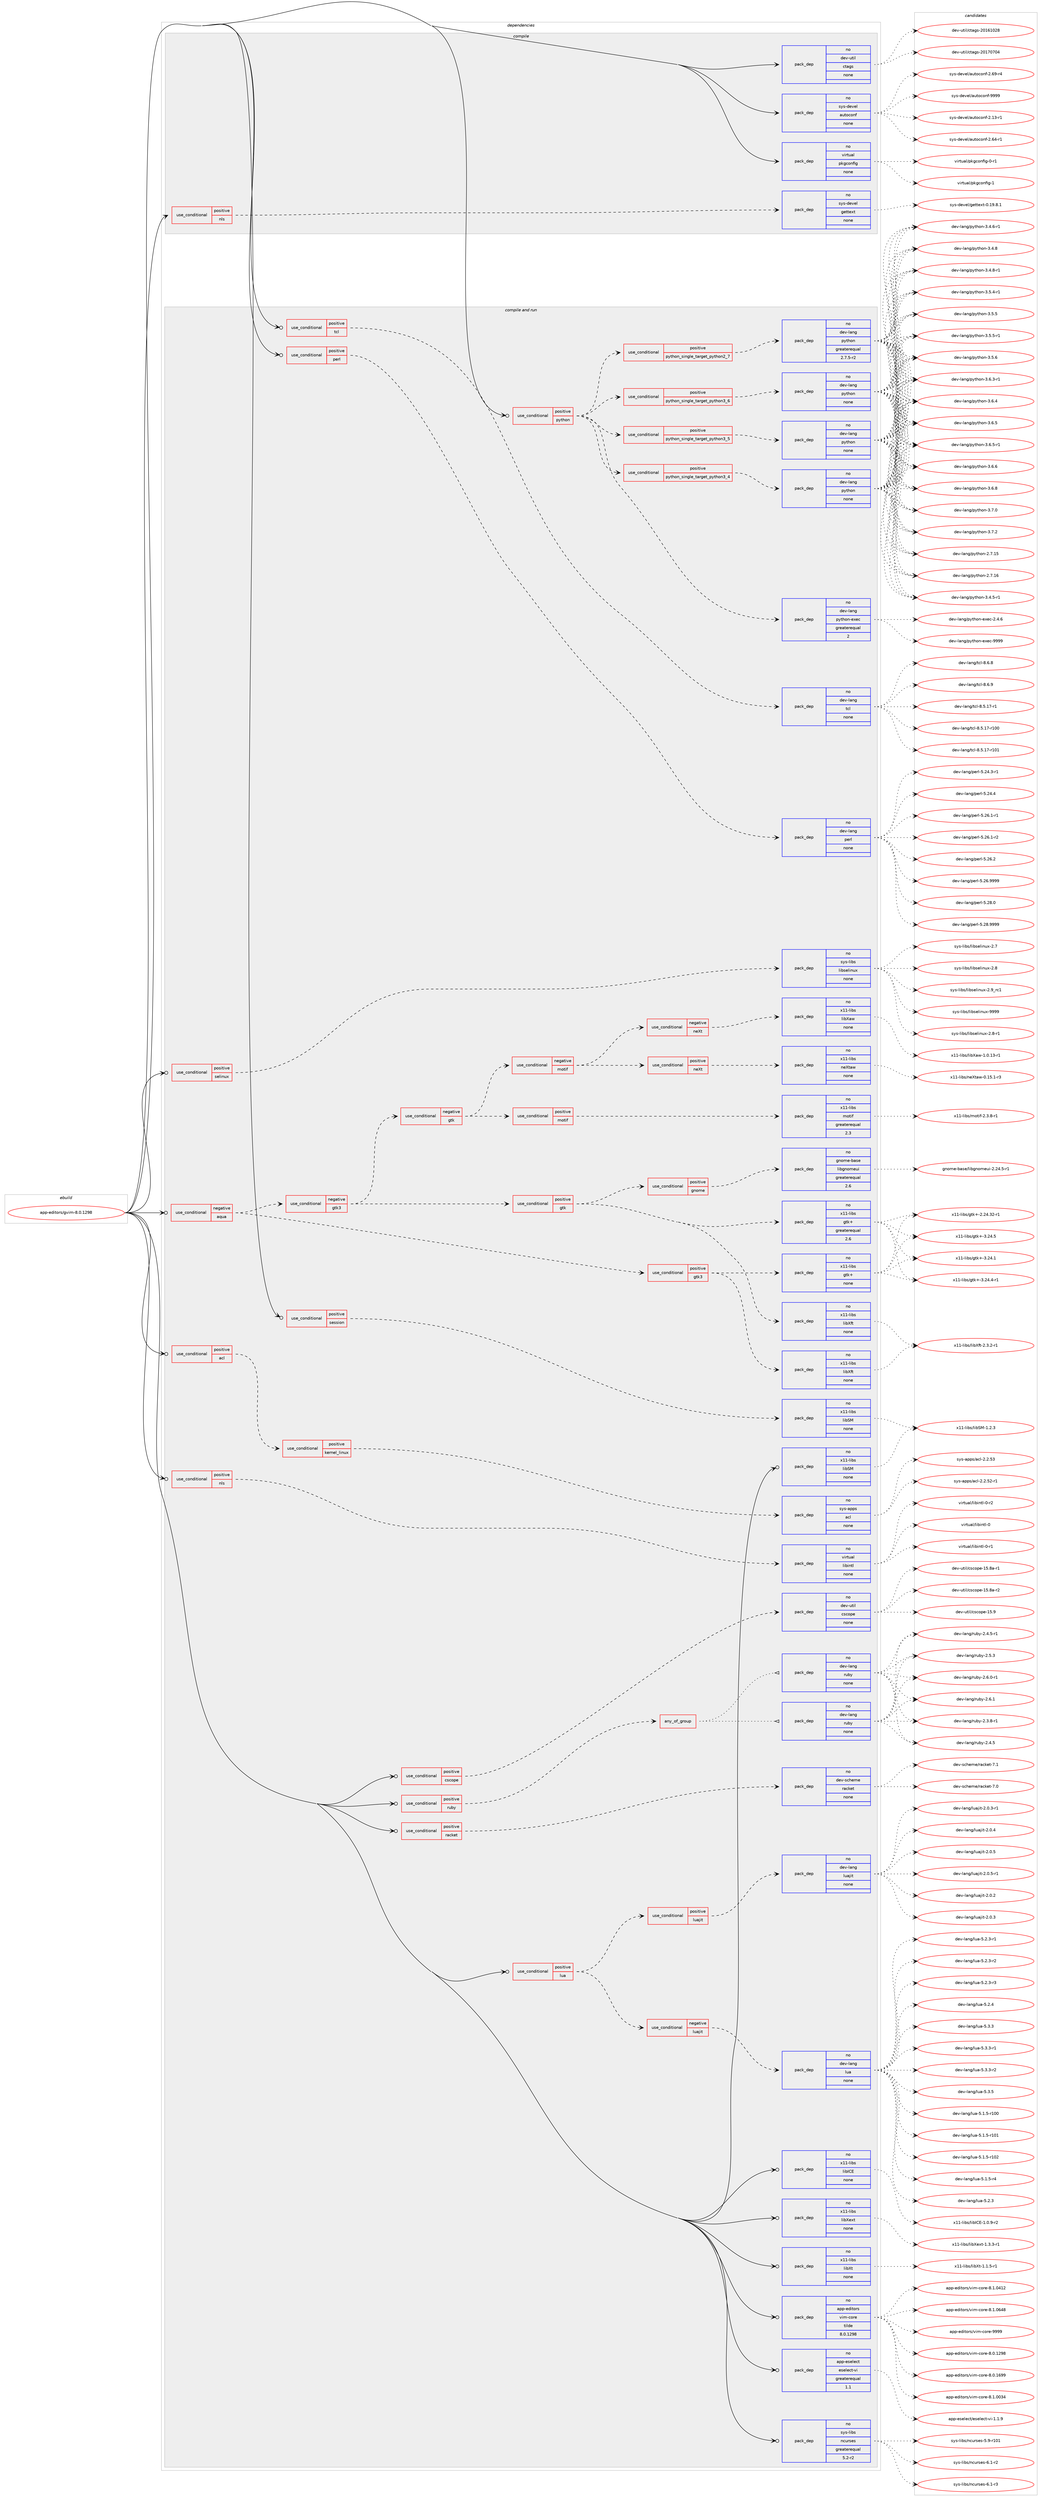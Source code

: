 digraph prolog {

# *************
# Graph options
# *************

newrank=true;
concentrate=true;
compound=true;
graph [rankdir=LR,fontname=Helvetica,fontsize=10,ranksep=1.5];#, ranksep=2.5, nodesep=0.2];
edge  [arrowhead=vee];
node  [fontname=Helvetica,fontsize=10];

# **********
# The ebuild
# **********

subgraph cluster_leftcol {
color=gray;
rank=same;
label=<<i>ebuild</i>>;
id [label="app-editors/gvim-8.0.1298", color=red, width=4, href="../app-editors/gvim-8.0.1298.svg"];
}

# ****************
# The dependencies
# ****************

subgraph cluster_midcol {
color=gray;
label=<<i>dependencies</i>>;
subgraph cluster_compile {
fillcolor="#eeeeee";
style=filled;
label=<<i>compile</i>>;
subgraph cond348698 {
dependency1280079 [label=<<TABLE BORDER="0" CELLBORDER="1" CELLSPACING="0" CELLPADDING="4"><TR><TD ROWSPAN="3" CELLPADDING="10">use_conditional</TD></TR><TR><TD>positive</TD></TR><TR><TD>nls</TD></TR></TABLE>>, shape=none, color=red];
subgraph pack911475 {
dependency1280080 [label=<<TABLE BORDER="0" CELLBORDER="1" CELLSPACING="0" CELLPADDING="4" WIDTH="220"><TR><TD ROWSPAN="6" CELLPADDING="30">pack_dep</TD></TR><TR><TD WIDTH="110">no</TD></TR><TR><TD>sys-devel</TD></TR><TR><TD>gettext</TD></TR><TR><TD>none</TD></TR><TR><TD></TD></TR></TABLE>>, shape=none, color=blue];
}
dependency1280079:e -> dependency1280080:w [weight=20,style="dashed",arrowhead="vee"];
}
id:e -> dependency1280079:w [weight=20,style="solid",arrowhead="vee"];
subgraph pack911476 {
dependency1280081 [label=<<TABLE BORDER="0" CELLBORDER="1" CELLSPACING="0" CELLPADDING="4" WIDTH="220"><TR><TD ROWSPAN="6" CELLPADDING="30">pack_dep</TD></TR><TR><TD WIDTH="110">no</TD></TR><TR><TD>dev-util</TD></TR><TR><TD>ctags</TD></TR><TR><TD>none</TD></TR><TR><TD></TD></TR></TABLE>>, shape=none, color=blue];
}
id:e -> dependency1280081:w [weight=20,style="solid",arrowhead="vee"];
subgraph pack911477 {
dependency1280082 [label=<<TABLE BORDER="0" CELLBORDER="1" CELLSPACING="0" CELLPADDING="4" WIDTH="220"><TR><TD ROWSPAN="6" CELLPADDING="30">pack_dep</TD></TR><TR><TD WIDTH="110">no</TD></TR><TR><TD>sys-devel</TD></TR><TR><TD>autoconf</TD></TR><TR><TD>none</TD></TR><TR><TD></TD></TR></TABLE>>, shape=none, color=blue];
}
id:e -> dependency1280082:w [weight=20,style="solid",arrowhead="vee"];
subgraph pack911478 {
dependency1280083 [label=<<TABLE BORDER="0" CELLBORDER="1" CELLSPACING="0" CELLPADDING="4" WIDTH="220"><TR><TD ROWSPAN="6" CELLPADDING="30">pack_dep</TD></TR><TR><TD WIDTH="110">no</TD></TR><TR><TD>virtual</TD></TR><TR><TD>pkgconfig</TD></TR><TR><TD>none</TD></TR><TR><TD></TD></TR></TABLE>>, shape=none, color=blue];
}
id:e -> dependency1280083:w [weight=20,style="solid",arrowhead="vee"];
}
subgraph cluster_compileandrun {
fillcolor="#eeeeee";
style=filled;
label=<<i>compile and run</i>>;
subgraph cond348699 {
dependency1280084 [label=<<TABLE BORDER="0" CELLBORDER="1" CELLSPACING="0" CELLPADDING="4"><TR><TD ROWSPAN="3" CELLPADDING="10">use_conditional</TD></TR><TR><TD>negative</TD></TR><TR><TD>aqua</TD></TR></TABLE>>, shape=none, color=red];
subgraph cond348700 {
dependency1280085 [label=<<TABLE BORDER="0" CELLBORDER="1" CELLSPACING="0" CELLPADDING="4"><TR><TD ROWSPAN="3" CELLPADDING="10">use_conditional</TD></TR><TR><TD>positive</TD></TR><TR><TD>gtk3</TD></TR></TABLE>>, shape=none, color=red];
subgraph pack911479 {
dependency1280086 [label=<<TABLE BORDER="0" CELLBORDER="1" CELLSPACING="0" CELLPADDING="4" WIDTH="220"><TR><TD ROWSPAN="6" CELLPADDING="30">pack_dep</TD></TR><TR><TD WIDTH="110">no</TD></TR><TR><TD>x11-libs</TD></TR><TR><TD>gtk+</TD></TR><TR><TD>none</TD></TR><TR><TD></TD></TR></TABLE>>, shape=none, color=blue];
}
dependency1280085:e -> dependency1280086:w [weight=20,style="dashed",arrowhead="vee"];
subgraph pack911480 {
dependency1280087 [label=<<TABLE BORDER="0" CELLBORDER="1" CELLSPACING="0" CELLPADDING="4" WIDTH="220"><TR><TD ROWSPAN="6" CELLPADDING="30">pack_dep</TD></TR><TR><TD WIDTH="110">no</TD></TR><TR><TD>x11-libs</TD></TR><TR><TD>libXft</TD></TR><TR><TD>none</TD></TR><TR><TD></TD></TR></TABLE>>, shape=none, color=blue];
}
dependency1280085:e -> dependency1280087:w [weight=20,style="dashed",arrowhead="vee"];
}
dependency1280084:e -> dependency1280085:w [weight=20,style="dashed",arrowhead="vee"];
subgraph cond348701 {
dependency1280088 [label=<<TABLE BORDER="0" CELLBORDER="1" CELLSPACING="0" CELLPADDING="4"><TR><TD ROWSPAN="3" CELLPADDING="10">use_conditional</TD></TR><TR><TD>negative</TD></TR><TR><TD>gtk3</TD></TR></TABLE>>, shape=none, color=red];
subgraph cond348702 {
dependency1280089 [label=<<TABLE BORDER="0" CELLBORDER="1" CELLSPACING="0" CELLPADDING="4"><TR><TD ROWSPAN="3" CELLPADDING="10">use_conditional</TD></TR><TR><TD>positive</TD></TR><TR><TD>gtk</TD></TR></TABLE>>, shape=none, color=red];
subgraph pack911481 {
dependency1280090 [label=<<TABLE BORDER="0" CELLBORDER="1" CELLSPACING="0" CELLPADDING="4" WIDTH="220"><TR><TD ROWSPAN="6" CELLPADDING="30">pack_dep</TD></TR><TR><TD WIDTH="110">no</TD></TR><TR><TD>x11-libs</TD></TR><TR><TD>gtk+</TD></TR><TR><TD>greaterequal</TD></TR><TR><TD>2.6</TD></TR></TABLE>>, shape=none, color=blue];
}
dependency1280089:e -> dependency1280090:w [weight=20,style="dashed",arrowhead="vee"];
subgraph pack911482 {
dependency1280091 [label=<<TABLE BORDER="0" CELLBORDER="1" CELLSPACING="0" CELLPADDING="4" WIDTH="220"><TR><TD ROWSPAN="6" CELLPADDING="30">pack_dep</TD></TR><TR><TD WIDTH="110">no</TD></TR><TR><TD>x11-libs</TD></TR><TR><TD>libXft</TD></TR><TR><TD>none</TD></TR><TR><TD></TD></TR></TABLE>>, shape=none, color=blue];
}
dependency1280089:e -> dependency1280091:w [weight=20,style="dashed",arrowhead="vee"];
subgraph cond348703 {
dependency1280092 [label=<<TABLE BORDER="0" CELLBORDER="1" CELLSPACING="0" CELLPADDING="4"><TR><TD ROWSPAN="3" CELLPADDING="10">use_conditional</TD></TR><TR><TD>positive</TD></TR><TR><TD>gnome</TD></TR></TABLE>>, shape=none, color=red];
subgraph pack911483 {
dependency1280093 [label=<<TABLE BORDER="0" CELLBORDER="1" CELLSPACING="0" CELLPADDING="4" WIDTH="220"><TR><TD ROWSPAN="6" CELLPADDING="30">pack_dep</TD></TR><TR><TD WIDTH="110">no</TD></TR><TR><TD>gnome-base</TD></TR><TR><TD>libgnomeui</TD></TR><TR><TD>greaterequal</TD></TR><TR><TD>2.6</TD></TR></TABLE>>, shape=none, color=blue];
}
dependency1280092:e -> dependency1280093:w [weight=20,style="dashed",arrowhead="vee"];
}
dependency1280089:e -> dependency1280092:w [weight=20,style="dashed",arrowhead="vee"];
}
dependency1280088:e -> dependency1280089:w [weight=20,style="dashed",arrowhead="vee"];
subgraph cond348704 {
dependency1280094 [label=<<TABLE BORDER="0" CELLBORDER="1" CELLSPACING="0" CELLPADDING="4"><TR><TD ROWSPAN="3" CELLPADDING="10">use_conditional</TD></TR><TR><TD>negative</TD></TR><TR><TD>gtk</TD></TR></TABLE>>, shape=none, color=red];
subgraph cond348705 {
dependency1280095 [label=<<TABLE BORDER="0" CELLBORDER="1" CELLSPACING="0" CELLPADDING="4"><TR><TD ROWSPAN="3" CELLPADDING="10">use_conditional</TD></TR><TR><TD>positive</TD></TR><TR><TD>motif</TD></TR></TABLE>>, shape=none, color=red];
subgraph pack911484 {
dependency1280096 [label=<<TABLE BORDER="0" CELLBORDER="1" CELLSPACING="0" CELLPADDING="4" WIDTH="220"><TR><TD ROWSPAN="6" CELLPADDING="30">pack_dep</TD></TR><TR><TD WIDTH="110">no</TD></TR><TR><TD>x11-libs</TD></TR><TR><TD>motif</TD></TR><TR><TD>greaterequal</TD></TR><TR><TD>2.3</TD></TR></TABLE>>, shape=none, color=blue];
}
dependency1280095:e -> dependency1280096:w [weight=20,style="dashed",arrowhead="vee"];
}
dependency1280094:e -> dependency1280095:w [weight=20,style="dashed",arrowhead="vee"];
subgraph cond348706 {
dependency1280097 [label=<<TABLE BORDER="0" CELLBORDER="1" CELLSPACING="0" CELLPADDING="4"><TR><TD ROWSPAN="3" CELLPADDING="10">use_conditional</TD></TR><TR><TD>negative</TD></TR><TR><TD>motif</TD></TR></TABLE>>, shape=none, color=red];
subgraph cond348707 {
dependency1280098 [label=<<TABLE BORDER="0" CELLBORDER="1" CELLSPACING="0" CELLPADDING="4"><TR><TD ROWSPAN="3" CELLPADDING="10">use_conditional</TD></TR><TR><TD>positive</TD></TR><TR><TD>neXt</TD></TR></TABLE>>, shape=none, color=red];
subgraph pack911485 {
dependency1280099 [label=<<TABLE BORDER="0" CELLBORDER="1" CELLSPACING="0" CELLPADDING="4" WIDTH="220"><TR><TD ROWSPAN="6" CELLPADDING="30">pack_dep</TD></TR><TR><TD WIDTH="110">no</TD></TR><TR><TD>x11-libs</TD></TR><TR><TD>neXtaw</TD></TR><TR><TD>none</TD></TR><TR><TD></TD></TR></TABLE>>, shape=none, color=blue];
}
dependency1280098:e -> dependency1280099:w [weight=20,style="dashed",arrowhead="vee"];
}
dependency1280097:e -> dependency1280098:w [weight=20,style="dashed",arrowhead="vee"];
subgraph cond348708 {
dependency1280100 [label=<<TABLE BORDER="0" CELLBORDER="1" CELLSPACING="0" CELLPADDING="4"><TR><TD ROWSPAN="3" CELLPADDING="10">use_conditional</TD></TR><TR><TD>negative</TD></TR><TR><TD>neXt</TD></TR></TABLE>>, shape=none, color=red];
subgraph pack911486 {
dependency1280101 [label=<<TABLE BORDER="0" CELLBORDER="1" CELLSPACING="0" CELLPADDING="4" WIDTH="220"><TR><TD ROWSPAN="6" CELLPADDING="30">pack_dep</TD></TR><TR><TD WIDTH="110">no</TD></TR><TR><TD>x11-libs</TD></TR><TR><TD>libXaw</TD></TR><TR><TD>none</TD></TR><TR><TD></TD></TR></TABLE>>, shape=none, color=blue];
}
dependency1280100:e -> dependency1280101:w [weight=20,style="dashed",arrowhead="vee"];
}
dependency1280097:e -> dependency1280100:w [weight=20,style="dashed",arrowhead="vee"];
}
dependency1280094:e -> dependency1280097:w [weight=20,style="dashed",arrowhead="vee"];
}
dependency1280088:e -> dependency1280094:w [weight=20,style="dashed",arrowhead="vee"];
}
dependency1280084:e -> dependency1280088:w [weight=20,style="dashed",arrowhead="vee"];
}
id:e -> dependency1280084:w [weight=20,style="solid",arrowhead="odotvee"];
subgraph cond348709 {
dependency1280102 [label=<<TABLE BORDER="0" CELLBORDER="1" CELLSPACING="0" CELLPADDING="4"><TR><TD ROWSPAN="3" CELLPADDING="10">use_conditional</TD></TR><TR><TD>positive</TD></TR><TR><TD>acl</TD></TR></TABLE>>, shape=none, color=red];
subgraph cond348710 {
dependency1280103 [label=<<TABLE BORDER="0" CELLBORDER="1" CELLSPACING="0" CELLPADDING="4"><TR><TD ROWSPAN="3" CELLPADDING="10">use_conditional</TD></TR><TR><TD>positive</TD></TR><TR><TD>kernel_linux</TD></TR></TABLE>>, shape=none, color=red];
subgraph pack911487 {
dependency1280104 [label=<<TABLE BORDER="0" CELLBORDER="1" CELLSPACING="0" CELLPADDING="4" WIDTH="220"><TR><TD ROWSPAN="6" CELLPADDING="30">pack_dep</TD></TR><TR><TD WIDTH="110">no</TD></TR><TR><TD>sys-apps</TD></TR><TR><TD>acl</TD></TR><TR><TD>none</TD></TR><TR><TD></TD></TR></TABLE>>, shape=none, color=blue];
}
dependency1280103:e -> dependency1280104:w [weight=20,style="dashed",arrowhead="vee"];
}
dependency1280102:e -> dependency1280103:w [weight=20,style="dashed",arrowhead="vee"];
}
id:e -> dependency1280102:w [weight=20,style="solid",arrowhead="odotvee"];
subgraph cond348711 {
dependency1280105 [label=<<TABLE BORDER="0" CELLBORDER="1" CELLSPACING="0" CELLPADDING="4"><TR><TD ROWSPAN="3" CELLPADDING="10">use_conditional</TD></TR><TR><TD>positive</TD></TR><TR><TD>cscope</TD></TR></TABLE>>, shape=none, color=red];
subgraph pack911488 {
dependency1280106 [label=<<TABLE BORDER="0" CELLBORDER="1" CELLSPACING="0" CELLPADDING="4" WIDTH="220"><TR><TD ROWSPAN="6" CELLPADDING="30">pack_dep</TD></TR><TR><TD WIDTH="110">no</TD></TR><TR><TD>dev-util</TD></TR><TR><TD>cscope</TD></TR><TR><TD>none</TD></TR><TR><TD></TD></TR></TABLE>>, shape=none, color=blue];
}
dependency1280105:e -> dependency1280106:w [weight=20,style="dashed",arrowhead="vee"];
}
id:e -> dependency1280105:w [weight=20,style="solid",arrowhead="odotvee"];
subgraph cond348712 {
dependency1280107 [label=<<TABLE BORDER="0" CELLBORDER="1" CELLSPACING="0" CELLPADDING="4"><TR><TD ROWSPAN="3" CELLPADDING="10">use_conditional</TD></TR><TR><TD>positive</TD></TR><TR><TD>lua</TD></TR></TABLE>>, shape=none, color=red];
subgraph cond348713 {
dependency1280108 [label=<<TABLE BORDER="0" CELLBORDER="1" CELLSPACING="0" CELLPADDING="4"><TR><TD ROWSPAN="3" CELLPADDING="10">use_conditional</TD></TR><TR><TD>positive</TD></TR><TR><TD>luajit</TD></TR></TABLE>>, shape=none, color=red];
subgraph pack911489 {
dependency1280109 [label=<<TABLE BORDER="0" CELLBORDER="1" CELLSPACING="0" CELLPADDING="4" WIDTH="220"><TR><TD ROWSPAN="6" CELLPADDING="30">pack_dep</TD></TR><TR><TD WIDTH="110">no</TD></TR><TR><TD>dev-lang</TD></TR><TR><TD>luajit</TD></TR><TR><TD>none</TD></TR><TR><TD></TD></TR></TABLE>>, shape=none, color=blue];
}
dependency1280108:e -> dependency1280109:w [weight=20,style="dashed",arrowhead="vee"];
}
dependency1280107:e -> dependency1280108:w [weight=20,style="dashed",arrowhead="vee"];
subgraph cond348714 {
dependency1280110 [label=<<TABLE BORDER="0" CELLBORDER="1" CELLSPACING="0" CELLPADDING="4"><TR><TD ROWSPAN="3" CELLPADDING="10">use_conditional</TD></TR><TR><TD>negative</TD></TR><TR><TD>luajit</TD></TR></TABLE>>, shape=none, color=red];
subgraph pack911490 {
dependency1280111 [label=<<TABLE BORDER="0" CELLBORDER="1" CELLSPACING="0" CELLPADDING="4" WIDTH="220"><TR><TD ROWSPAN="6" CELLPADDING="30">pack_dep</TD></TR><TR><TD WIDTH="110">no</TD></TR><TR><TD>dev-lang</TD></TR><TR><TD>lua</TD></TR><TR><TD>none</TD></TR><TR><TD></TD></TR></TABLE>>, shape=none, color=blue];
}
dependency1280110:e -> dependency1280111:w [weight=20,style="dashed",arrowhead="vee"];
}
dependency1280107:e -> dependency1280110:w [weight=20,style="dashed",arrowhead="vee"];
}
id:e -> dependency1280107:w [weight=20,style="solid",arrowhead="odotvee"];
subgraph cond348715 {
dependency1280112 [label=<<TABLE BORDER="0" CELLBORDER="1" CELLSPACING="0" CELLPADDING="4"><TR><TD ROWSPAN="3" CELLPADDING="10">use_conditional</TD></TR><TR><TD>positive</TD></TR><TR><TD>nls</TD></TR></TABLE>>, shape=none, color=red];
subgraph pack911491 {
dependency1280113 [label=<<TABLE BORDER="0" CELLBORDER="1" CELLSPACING="0" CELLPADDING="4" WIDTH="220"><TR><TD ROWSPAN="6" CELLPADDING="30">pack_dep</TD></TR><TR><TD WIDTH="110">no</TD></TR><TR><TD>virtual</TD></TR><TR><TD>libintl</TD></TR><TR><TD>none</TD></TR><TR><TD></TD></TR></TABLE>>, shape=none, color=blue];
}
dependency1280112:e -> dependency1280113:w [weight=20,style="dashed",arrowhead="vee"];
}
id:e -> dependency1280112:w [weight=20,style="solid",arrowhead="odotvee"];
subgraph cond348716 {
dependency1280114 [label=<<TABLE BORDER="0" CELLBORDER="1" CELLSPACING="0" CELLPADDING="4"><TR><TD ROWSPAN="3" CELLPADDING="10">use_conditional</TD></TR><TR><TD>positive</TD></TR><TR><TD>perl</TD></TR></TABLE>>, shape=none, color=red];
subgraph pack911492 {
dependency1280115 [label=<<TABLE BORDER="0" CELLBORDER="1" CELLSPACING="0" CELLPADDING="4" WIDTH="220"><TR><TD ROWSPAN="6" CELLPADDING="30">pack_dep</TD></TR><TR><TD WIDTH="110">no</TD></TR><TR><TD>dev-lang</TD></TR><TR><TD>perl</TD></TR><TR><TD>none</TD></TR><TR><TD></TD></TR></TABLE>>, shape=none, color=blue];
}
dependency1280114:e -> dependency1280115:w [weight=20,style="dashed",arrowhead="vee"];
}
id:e -> dependency1280114:w [weight=20,style="solid",arrowhead="odotvee"];
subgraph cond348717 {
dependency1280116 [label=<<TABLE BORDER="0" CELLBORDER="1" CELLSPACING="0" CELLPADDING="4"><TR><TD ROWSPAN="3" CELLPADDING="10">use_conditional</TD></TR><TR><TD>positive</TD></TR><TR><TD>python</TD></TR></TABLE>>, shape=none, color=red];
subgraph cond348718 {
dependency1280117 [label=<<TABLE BORDER="0" CELLBORDER="1" CELLSPACING="0" CELLPADDING="4"><TR><TD ROWSPAN="3" CELLPADDING="10">use_conditional</TD></TR><TR><TD>positive</TD></TR><TR><TD>python_single_target_python2_7</TD></TR></TABLE>>, shape=none, color=red];
subgraph pack911493 {
dependency1280118 [label=<<TABLE BORDER="0" CELLBORDER="1" CELLSPACING="0" CELLPADDING="4" WIDTH="220"><TR><TD ROWSPAN="6" CELLPADDING="30">pack_dep</TD></TR><TR><TD WIDTH="110">no</TD></TR><TR><TD>dev-lang</TD></TR><TR><TD>python</TD></TR><TR><TD>greaterequal</TD></TR><TR><TD>2.7.5-r2</TD></TR></TABLE>>, shape=none, color=blue];
}
dependency1280117:e -> dependency1280118:w [weight=20,style="dashed",arrowhead="vee"];
}
dependency1280116:e -> dependency1280117:w [weight=20,style="dashed",arrowhead="vee"];
subgraph cond348719 {
dependency1280119 [label=<<TABLE BORDER="0" CELLBORDER="1" CELLSPACING="0" CELLPADDING="4"><TR><TD ROWSPAN="3" CELLPADDING="10">use_conditional</TD></TR><TR><TD>positive</TD></TR><TR><TD>python_single_target_python3_4</TD></TR></TABLE>>, shape=none, color=red];
subgraph pack911494 {
dependency1280120 [label=<<TABLE BORDER="0" CELLBORDER="1" CELLSPACING="0" CELLPADDING="4" WIDTH="220"><TR><TD ROWSPAN="6" CELLPADDING="30">pack_dep</TD></TR><TR><TD WIDTH="110">no</TD></TR><TR><TD>dev-lang</TD></TR><TR><TD>python</TD></TR><TR><TD>none</TD></TR><TR><TD></TD></TR></TABLE>>, shape=none, color=blue];
}
dependency1280119:e -> dependency1280120:w [weight=20,style="dashed",arrowhead="vee"];
}
dependency1280116:e -> dependency1280119:w [weight=20,style="dashed",arrowhead="vee"];
subgraph cond348720 {
dependency1280121 [label=<<TABLE BORDER="0" CELLBORDER="1" CELLSPACING="0" CELLPADDING="4"><TR><TD ROWSPAN="3" CELLPADDING="10">use_conditional</TD></TR><TR><TD>positive</TD></TR><TR><TD>python_single_target_python3_5</TD></TR></TABLE>>, shape=none, color=red];
subgraph pack911495 {
dependency1280122 [label=<<TABLE BORDER="0" CELLBORDER="1" CELLSPACING="0" CELLPADDING="4" WIDTH="220"><TR><TD ROWSPAN="6" CELLPADDING="30">pack_dep</TD></TR><TR><TD WIDTH="110">no</TD></TR><TR><TD>dev-lang</TD></TR><TR><TD>python</TD></TR><TR><TD>none</TD></TR><TR><TD></TD></TR></TABLE>>, shape=none, color=blue];
}
dependency1280121:e -> dependency1280122:w [weight=20,style="dashed",arrowhead="vee"];
}
dependency1280116:e -> dependency1280121:w [weight=20,style="dashed",arrowhead="vee"];
subgraph cond348721 {
dependency1280123 [label=<<TABLE BORDER="0" CELLBORDER="1" CELLSPACING="0" CELLPADDING="4"><TR><TD ROWSPAN="3" CELLPADDING="10">use_conditional</TD></TR><TR><TD>positive</TD></TR><TR><TD>python_single_target_python3_6</TD></TR></TABLE>>, shape=none, color=red];
subgraph pack911496 {
dependency1280124 [label=<<TABLE BORDER="0" CELLBORDER="1" CELLSPACING="0" CELLPADDING="4" WIDTH="220"><TR><TD ROWSPAN="6" CELLPADDING="30">pack_dep</TD></TR><TR><TD WIDTH="110">no</TD></TR><TR><TD>dev-lang</TD></TR><TR><TD>python</TD></TR><TR><TD>none</TD></TR><TR><TD></TD></TR></TABLE>>, shape=none, color=blue];
}
dependency1280123:e -> dependency1280124:w [weight=20,style="dashed",arrowhead="vee"];
}
dependency1280116:e -> dependency1280123:w [weight=20,style="dashed",arrowhead="vee"];
subgraph pack911497 {
dependency1280125 [label=<<TABLE BORDER="0" CELLBORDER="1" CELLSPACING="0" CELLPADDING="4" WIDTH="220"><TR><TD ROWSPAN="6" CELLPADDING="30">pack_dep</TD></TR><TR><TD WIDTH="110">no</TD></TR><TR><TD>dev-lang</TD></TR><TR><TD>python-exec</TD></TR><TR><TD>greaterequal</TD></TR><TR><TD>2</TD></TR></TABLE>>, shape=none, color=blue];
}
dependency1280116:e -> dependency1280125:w [weight=20,style="dashed",arrowhead="vee"];
}
id:e -> dependency1280116:w [weight=20,style="solid",arrowhead="odotvee"];
subgraph cond348722 {
dependency1280126 [label=<<TABLE BORDER="0" CELLBORDER="1" CELLSPACING="0" CELLPADDING="4"><TR><TD ROWSPAN="3" CELLPADDING="10">use_conditional</TD></TR><TR><TD>positive</TD></TR><TR><TD>racket</TD></TR></TABLE>>, shape=none, color=red];
subgraph pack911498 {
dependency1280127 [label=<<TABLE BORDER="0" CELLBORDER="1" CELLSPACING="0" CELLPADDING="4" WIDTH="220"><TR><TD ROWSPAN="6" CELLPADDING="30">pack_dep</TD></TR><TR><TD WIDTH="110">no</TD></TR><TR><TD>dev-scheme</TD></TR><TR><TD>racket</TD></TR><TR><TD>none</TD></TR><TR><TD></TD></TR></TABLE>>, shape=none, color=blue];
}
dependency1280126:e -> dependency1280127:w [weight=20,style="dashed",arrowhead="vee"];
}
id:e -> dependency1280126:w [weight=20,style="solid",arrowhead="odotvee"];
subgraph cond348723 {
dependency1280128 [label=<<TABLE BORDER="0" CELLBORDER="1" CELLSPACING="0" CELLPADDING="4"><TR><TD ROWSPAN="3" CELLPADDING="10">use_conditional</TD></TR><TR><TD>positive</TD></TR><TR><TD>ruby</TD></TR></TABLE>>, shape=none, color=red];
subgraph any19378 {
dependency1280129 [label=<<TABLE BORDER="0" CELLBORDER="1" CELLSPACING="0" CELLPADDING="4"><TR><TD CELLPADDING="10">any_of_group</TD></TR></TABLE>>, shape=none, color=red];subgraph pack911499 {
dependency1280130 [label=<<TABLE BORDER="0" CELLBORDER="1" CELLSPACING="0" CELLPADDING="4" WIDTH="220"><TR><TD ROWSPAN="6" CELLPADDING="30">pack_dep</TD></TR><TR><TD WIDTH="110">no</TD></TR><TR><TD>dev-lang</TD></TR><TR><TD>ruby</TD></TR><TR><TD>none</TD></TR><TR><TD></TD></TR></TABLE>>, shape=none, color=blue];
}
dependency1280129:e -> dependency1280130:w [weight=20,style="dotted",arrowhead="oinv"];
subgraph pack911500 {
dependency1280131 [label=<<TABLE BORDER="0" CELLBORDER="1" CELLSPACING="0" CELLPADDING="4" WIDTH="220"><TR><TD ROWSPAN="6" CELLPADDING="30">pack_dep</TD></TR><TR><TD WIDTH="110">no</TD></TR><TR><TD>dev-lang</TD></TR><TR><TD>ruby</TD></TR><TR><TD>none</TD></TR><TR><TD></TD></TR></TABLE>>, shape=none, color=blue];
}
dependency1280129:e -> dependency1280131:w [weight=20,style="dotted",arrowhead="oinv"];
}
dependency1280128:e -> dependency1280129:w [weight=20,style="dashed",arrowhead="vee"];
}
id:e -> dependency1280128:w [weight=20,style="solid",arrowhead="odotvee"];
subgraph cond348724 {
dependency1280132 [label=<<TABLE BORDER="0" CELLBORDER="1" CELLSPACING="0" CELLPADDING="4"><TR><TD ROWSPAN="3" CELLPADDING="10">use_conditional</TD></TR><TR><TD>positive</TD></TR><TR><TD>selinux</TD></TR></TABLE>>, shape=none, color=red];
subgraph pack911501 {
dependency1280133 [label=<<TABLE BORDER="0" CELLBORDER="1" CELLSPACING="0" CELLPADDING="4" WIDTH="220"><TR><TD ROWSPAN="6" CELLPADDING="30">pack_dep</TD></TR><TR><TD WIDTH="110">no</TD></TR><TR><TD>sys-libs</TD></TR><TR><TD>libselinux</TD></TR><TR><TD>none</TD></TR><TR><TD></TD></TR></TABLE>>, shape=none, color=blue];
}
dependency1280132:e -> dependency1280133:w [weight=20,style="dashed",arrowhead="vee"];
}
id:e -> dependency1280132:w [weight=20,style="solid",arrowhead="odotvee"];
subgraph cond348725 {
dependency1280134 [label=<<TABLE BORDER="0" CELLBORDER="1" CELLSPACING="0" CELLPADDING="4"><TR><TD ROWSPAN="3" CELLPADDING="10">use_conditional</TD></TR><TR><TD>positive</TD></TR><TR><TD>session</TD></TR></TABLE>>, shape=none, color=red];
subgraph pack911502 {
dependency1280135 [label=<<TABLE BORDER="0" CELLBORDER="1" CELLSPACING="0" CELLPADDING="4" WIDTH="220"><TR><TD ROWSPAN="6" CELLPADDING="30">pack_dep</TD></TR><TR><TD WIDTH="110">no</TD></TR><TR><TD>x11-libs</TD></TR><TR><TD>libSM</TD></TR><TR><TD>none</TD></TR><TR><TD></TD></TR></TABLE>>, shape=none, color=blue];
}
dependency1280134:e -> dependency1280135:w [weight=20,style="dashed",arrowhead="vee"];
}
id:e -> dependency1280134:w [weight=20,style="solid",arrowhead="odotvee"];
subgraph cond348726 {
dependency1280136 [label=<<TABLE BORDER="0" CELLBORDER="1" CELLSPACING="0" CELLPADDING="4"><TR><TD ROWSPAN="3" CELLPADDING="10">use_conditional</TD></TR><TR><TD>positive</TD></TR><TR><TD>tcl</TD></TR></TABLE>>, shape=none, color=red];
subgraph pack911503 {
dependency1280137 [label=<<TABLE BORDER="0" CELLBORDER="1" CELLSPACING="0" CELLPADDING="4" WIDTH="220"><TR><TD ROWSPAN="6" CELLPADDING="30">pack_dep</TD></TR><TR><TD WIDTH="110">no</TD></TR><TR><TD>dev-lang</TD></TR><TR><TD>tcl</TD></TR><TR><TD>none</TD></TR><TR><TD></TD></TR></TABLE>>, shape=none, color=blue];
}
dependency1280136:e -> dependency1280137:w [weight=20,style="dashed",arrowhead="vee"];
}
id:e -> dependency1280136:w [weight=20,style="solid",arrowhead="odotvee"];
subgraph pack911504 {
dependency1280138 [label=<<TABLE BORDER="0" CELLBORDER="1" CELLSPACING="0" CELLPADDING="4" WIDTH="220"><TR><TD ROWSPAN="6" CELLPADDING="30">pack_dep</TD></TR><TR><TD WIDTH="110">no</TD></TR><TR><TD>app-editors</TD></TR><TR><TD>vim-core</TD></TR><TR><TD>tilde</TD></TR><TR><TD>8.0.1298</TD></TR></TABLE>>, shape=none, color=blue];
}
id:e -> dependency1280138:w [weight=20,style="solid",arrowhead="odotvee"];
subgraph pack911505 {
dependency1280139 [label=<<TABLE BORDER="0" CELLBORDER="1" CELLSPACING="0" CELLPADDING="4" WIDTH="220"><TR><TD ROWSPAN="6" CELLPADDING="30">pack_dep</TD></TR><TR><TD WIDTH="110">no</TD></TR><TR><TD>app-eselect</TD></TR><TR><TD>eselect-vi</TD></TR><TR><TD>greaterequal</TD></TR><TR><TD>1.1</TD></TR></TABLE>>, shape=none, color=blue];
}
id:e -> dependency1280139:w [weight=20,style="solid",arrowhead="odotvee"];
subgraph pack911506 {
dependency1280140 [label=<<TABLE BORDER="0" CELLBORDER="1" CELLSPACING="0" CELLPADDING="4" WIDTH="220"><TR><TD ROWSPAN="6" CELLPADDING="30">pack_dep</TD></TR><TR><TD WIDTH="110">no</TD></TR><TR><TD>sys-libs</TD></TR><TR><TD>ncurses</TD></TR><TR><TD>greaterequal</TD></TR><TR><TD>5.2-r2</TD></TR></TABLE>>, shape=none, color=blue];
}
id:e -> dependency1280140:w [weight=20,style="solid",arrowhead="odotvee"];
subgraph pack911507 {
dependency1280141 [label=<<TABLE BORDER="0" CELLBORDER="1" CELLSPACING="0" CELLPADDING="4" WIDTH="220"><TR><TD ROWSPAN="6" CELLPADDING="30">pack_dep</TD></TR><TR><TD WIDTH="110">no</TD></TR><TR><TD>x11-libs</TD></TR><TR><TD>libICE</TD></TR><TR><TD>none</TD></TR><TR><TD></TD></TR></TABLE>>, shape=none, color=blue];
}
id:e -> dependency1280141:w [weight=20,style="solid",arrowhead="odotvee"];
subgraph pack911508 {
dependency1280142 [label=<<TABLE BORDER="0" CELLBORDER="1" CELLSPACING="0" CELLPADDING="4" WIDTH="220"><TR><TD ROWSPAN="6" CELLPADDING="30">pack_dep</TD></TR><TR><TD WIDTH="110">no</TD></TR><TR><TD>x11-libs</TD></TR><TR><TD>libSM</TD></TR><TR><TD>none</TD></TR><TR><TD></TD></TR></TABLE>>, shape=none, color=blue];
}
id:e -> dependency1280142:w [weight=20,style="solid",arrowhead="odotvee"];
subgraph pack911509 {
dependency1280143 [label=<<TABLE BORDER="0" CELLBORDER="1" CELLSPACING="0" CELLPADDING="4" WIDTH="220"><TR><TD ROWSPAN="6" CELLPADDING="30">pack_dep</TD></TR><TR><TD WIDTH="110">no</TD></TR><TR><TD>x11-libs</TD></TR><TR><TD>libXext</TD></TR><TR><TD>none</TD></TR><TR><TD></TD></TR></TABLE>>, shape=none, color=blue];
}
id:e -> dependency1280143:w [weight=20,style="solid",arrowhead="odotvee"];
subgraph pack911510 {
dependency1280144 [label=<<TABLE BORDER="0" CELLBORDER="1" CELLSPACING="0" CELLPADDING="4" WIDTH="220"><TR><TD ROWSPAN="6" CELLPADDING="30">pack_dep</TD></TR><TR><TD WIDTH="110">no</TD></TR><TR><TD>x11-libs</TD></TR><TR><TD>libXt</TD></TR><TR><TD>none</TD></TR><TR><TD></TD></TR></TABLE>>, shape=none, color=blue];
}
id:e -> dependency1280144:w [weight=20,style="solid",arrowhead="odotvee"];
}
subgraph cluster_run {
fillcolor="#eeeeee";
style=filled;
label=<<i>run</i>>;
}
}

# **************
# The candidates
# **************

subgraph cluster_choices {
rank=same;
color=gray;
label=<<i>candidates</i>>;

subgraph choice911475 {
color=black;
nodesep=1;
choice1151211154510010111810110847103101116116101120116454846495746564649 [label="sys-devel/gettext-0.19.8.1", color=red, width=4,href="../sys-devel/gettext-0.19.8.1.svg"];
dependency1280080:e -> choice1151211154510010111810110847103101116116101120116454846495746564649:w [style=dotted,weight="100"];
}
subgraph choice911476 {
color=black;
nodesep=1;
choice10010111845117116105108479911697103115455048495449485056 [label="dev-util/ctags-20161028", color=red, width=4,href="../dev-util/ctags-20161028.svg"];
choice10010111845117116105108479911697103115455048495548554852 [label="dev-util/ctags-20170704", color=red, width=4,href="../dev-util/ctags-20170704.svg"];
dependency1280081:e -> choice10010111845117116105108479911697103115455048495449485056:w [style=dotted,weight="100"];
dependency1280081:e -> choice10010111845117116105108479911697103115455048495548554852:w [style=dotted,weight="100"];
}
subgraph choice911477 {
color=black;
nodesep=1;
choice1151211154510010111810110847971171161119911111010245504649514511449 [label="sys-devel/autoconf-2.13-r1", color=red, width=4,href="../sys-devel/autoconf-2.13-r1.svg"];
choice1151211154510010111810110847971171161119911111010245504654524511449 [label="sys-devel/autoconf-2.64-r1", color=red, width=4,href="../sys-devel/autoconf-2.64-r1.svg"];
choice1151211154510010111810110847971171161119911111010245504654574511452 [label="sys-devel/autoconf-2.69-r4", color=red, width=4,href="../sys-devel/autoconf-2.69-r4.svg"];
choice115121115451001011181011084797117116111991111101024557575757 [label="sys-devel/autoconf-9999", color=red, width=4,href="../sys-devel/autoconf-9999.svg"];
dependency1280082:e -> choice1151211154510010111810110847971171161119911111010245504649514511449:w [style=dotted,weight="100"];
dependency1280082:e -> choice1151211154510010111810110847971171161119911111010245504654524511449:w [style=dotted,weight="100"];
dependency1280082:e -> choice1151211154510010111810110847971171161119911111010245504654574511452:w [style=dotted,weight="100"];
dependency1280082:e -> choice115121115451001011181011084797117116111991111101024557575757:w [style=dotted,weight="100"];
}
subgraph choice911478 {
color=black;
nodesep=1;
choice11810511411611797108471121071039911111010210510345484511449 [label="virtual/pkgconfig-0-r1", color=red, width=4,href="../virtual/pkgconfig-0-r1.svg"];
choice1181051141161179710847112107103991111101021051034549 [label="virtual/pkgconfig-1", color=red, width=4,href="../virtual/pkgconfig-1.svg"];
dependency1280083:e -> choice11810511411611797108471121071039911111010210510345484511449:w [style=dotted,weight="100"];
dependency1280083:e -> choice1181051141161179710847112107103991111101021051034549:w [style=dotted,weight="100"];
}
subgraph choice911479 {
color=black;
nodesep=1;
choice12049494510810598115471031161074345504650524651504511449 [label="x11-libs/gtk+-2.24.32-r1", color=red, width=4,href="../x11-libs/gtk+-2.24.32-r1.svg"];
choice12049494510810598115471031161074345514650524649 [label="x11-libs/gtk+-3.24.1", color=red, width=4,href="../x11-libs/gtk+-3.24.1.svg"];
choice120494945108105981154710311610743455146505246524511449 [label="x11-libs/gtk+-3.24.4-r1", color=red, width=4,href="../x11-libs/gtk+-3.24.4-r1.svg"];
choice12049494510810598115471031161074345514650524653 [label="x11-libs/gtk+-3.24.5", color=red, width=4,href="../x11-libs/gtk+-3.24.5.svg"];
dependency1280086:e -> choice12049494510810598115471031161074345504650524651504511449:w [style=dotted,weight="100"];
dependency1280086:e -> choice12049494510810598115471031161074345514650524649:w [style=dotted,weight="100"];
dependency1280086:e -> choice120494945108105981154710311610743455146505246524511449:w [style=dotted,weight="100"];
dependency1280086:e -> choice12049494510810598115471031161074345514650524653:w [style=dotted,weight="100"];
}
subgraph choice911480 {
color=black;
nodesep=1;
choice120494945108105981154710810598881021164550465146504511449 [label="x11-libs/libXft-2.3.2-r1", color=red, width=4,href="../x11-libs/libXft-2.3.2-r1.svg"];
dependency1280087:e -> choice120494945108105981154710810598881021164550465146504511449:w [style=dotted,weight="100"];
}
subgraph choice911481 {
color=black;
nodesep=1;
choice12049494510810598115471031161074345504650524651504511449 [label="x11-libs/gtk+-2.24.32-r1", color=red, width=4,href="../x11-libs/gtk+-2.24.32-r1.svg"];
choice12049494510810598115471031161074345514650524649 [label="x11-libs/gtk+-3.24.1", color=red, width=4,href="../x11-libs/gtk+-3.24.1.svg"];
choice120494945108105981154710311610743455146505246524511449 [label="x11-libs/gtk+-3.24.4-r1", color=red, width=4,href="../x11-libs/gtk+-3.24.4-r1.svg"];
choice12049494510810598115471031161074345514650524653 [label="x11-libs/gtk+-3.24.5", color=red, width=4,href="../x11-libs/gtk+-3.24.5.svg"];
dependency1280090:e -> choice12049494510810598115471031161074345504650524651504511449:w [style=dotted,weight="100"];
dependency1280090:e -> choice12049494510810598115471031161074345514650524649:w [style=dotted,weight="100"];
dependency1280090:e -> choice120494945108105981154710311610743455146505246524511449:w [style=dotted,weight="100"];
dependency1280090:e -> choice12049494510810598115471031161074345514650524653:w [style=dotted,weight="100"];
}
subgraph choice911482 {
color=black;
nodesep=1;
choice120494945108105981154710810598881021164550465146504511449 [label="x11-libs/libXft-2.3.2-r1", color=red, width=4,href="../x11-libs/libXft-2.3.2-r1.svg"];
dependency1280091:e -> choice120494945108105981154710810598881021164550465146504511449:w [style=dotted,weight="100"];
}
subgraph choice911483 {
color=black;
nodesep=1;
choice1031101111091014598971151014710810598103110111109101117105455046505246534511449 [label="gnome-base/libgnomeui-2.24.5-r1", color=red, width=4,href="../gnome-base/libgnomeui-2.24.5-r1.svg"];
dependency1280093:e -> choice1031101111091014598971151014710810598103110111109101117105455046505246534511449:w [style=dotted,weight="100"];
}
subgraph choice911484 {
color=black;
nodesep=1;
choice12049494510810598115471091111161051024550465146564511449 [label="x11-libs/motif-2.3.8-r1", color=red, width=4,href="../x11-libs/motif-2.3.8-r1.svg"];
dependency1280096:e -> choice12049494510810598115471091111161051024550465146564511449:w [style=dotted,weight="100"];
}
subgraph choice911485 {
color=black;
nodesep=1;
choice12049494510810598115471101018811697119454846495346494511451 [label="x11-libs/neXtaw-0.15.1-r3", color=red, width=4,href="../x11-libs/neXtaw-0.15.1-r3.svg"];
dependency1280099:e -> choice12049494510810598115471101018811697119454846495346494511451:w [style=dotted,weight="100"];
}
subgraph choice911486 {
color=black;
nodesep=1;
choice1204949451081059811547108105988897119454946484649514511449 [label="x11-libs/libXaw-1.0.13-r1", color=red, width=4,href="../x11-libs/libXaw-1.0.13-r1.svg"];
dependency1280101:e -> choice1204949451081059811547108105988897119454946484649514511449:w [style=dotted,weight="100"];
}
subgraph choice911487 {
color=black;
nodesep=1;
choice1151211154597112112115479799108455046504653504511449 [label="sys-apps/acl-2.2.52-r1", color=red, width=4,href="../sys-apps/acl-2.2.52-r1.svg"];
choice115121115459711211211547979910845504650465351 [label="sys-apps/acl-2.2.53", color=red, width=4,href="../sys-apps/acl-2.2.53.svg"];
dependency1280104:e -> choice1151211154597112112115479799108455046504653504511449:w [style=dotted,weight="100"];
dependency1280104:e -> choice115121115459711211211547979910845504650465351:w [style=dotted,weight="100"];
}
subgraph choice911488 {
color=black;
nodesep=1;
choice100101118451171161051084799115991111121014549534656974511449 [label="dev-util/cscope-15.8a-r1", color=red, width=4,href="../dev-util/cscope-15.8a-r1.svg"];
choice100101118451171161051084799115991111121014549534656974511450 [label="dev-util/cscope-15.8a-r2", color=red, width=4,href="../dev-util/cscope-15.8a-r2.svg"];
choice100101118451171161051084799115991111121014549534657 [label="dev-util/cscope-15.9", color=red, width=4,href="../dev-util/cscope-15.9.svg"];
dependency1280106:e -> choice100101118451171161051084799115991111121014549534656974511449:w [style=dotted,weight="100"];
dependency1280106:e -> choice100101118451171161051084799115991111121014549534656974511450:w [style=dotted,weight="100"];
dependency1280106:e -> choice100101118451171161051084799115991111121014549534657:w [style=dotted,weight="100"];
}
subgraph choice911489 {
color=black;
nodesep=1;
choice10010111845108971101034710811797106105116455046484650 [label="dev-lang/luajit-2.0.2", color=red, width=4,href="../dev-lang/luajit-2.0.2.svg"];
choice10010111845108971101034710811797106105116455046484651 [label="dev-lang/luajit-2.0.3", color=red, width=4,href="../dev-lang/luajit-2.0.3.svg"];
choice100101118451089711010347108117971061051164550464846514511449 [label="dev-lang/luajit-2.0.3-r1", color=red, width=4,href="../dev-lang/luajit-2.0.3-r1.svg"];
choice10010111845108971101034710811797106105116455046484652 [label="dev-lang/luajit-2.0.4", color=red, width=4,href="../dev-lang/luajit-2.0.4.svg"];
choice10010111845108971101034710811797106105116455046484653 [label="dev-lang/luajit-2.0.5", color=red, width=4,href="../dev-lang/luajit-2.0.5.svg"];
choice100101118451089711010347108117971061051164550464846534511449 [label="dev-lang/luajit-2.0.5-r1", color=red, width=4,href="../dev-lang/luajit-2.0.5-r1.svg"];
dependency1280109:e -> choice10010111845108971101034710811797106105116455046484650:w [style=dotted,weight="100"];
dependency1280109:e -> choice10010111845108971101034710811797106105116455046484651:w [style=dotted,weight="100"];
dependency1280109:e -> choice100101118451089711010347108117971061051164550464846514511449:w [style=dotted,weight="100"];
dependency1280109:e -> choice10010111845108971101034710811797106105116455046484652:w [style=dotted,weight="100"];
dependency1280109:e -> choice10010111845108971101034710811797106105116455046484653:w [style=dotted,weight="100"];
dependency1280109:e -> choice100101118451089711010347108117971061051164550464846534511449:w [style=dotted,weight="100"];
}
subgraph choice911490 {
color=black;
nodesep=1;
choice1001011184510897110103471081179745534649465345114494848 [label="dev-lang/lua-5.1.5-r100", color=red, width=4,href="../dev-lang/lua-5.1.5-r100.svg"];
choice1001011184510897110103471081179745534649465345114494849 [label="dev-lang/lua-5.1.5-r101", color=red, width=4,href="../dev-lang/lua-5.1.5-r101.svg"];
choice1001011184510897110103471081179745534649465345114494850 [label="dev-lang/lua-5.1.5-r102", color=red, width=4,href="../dev-lang/lua-5.1.5-r102.svg"];
choice100101118451089711010347108117974553464946534511452 [label="dev-lang/lua-5.1.5-r4", color=red, width=4,href="../dev-lang/lua-5.1.5-r4.svg"];
choice10010111845108971101034710811797455346504651 [label="dev-lang/lua-5.2.3", color=red, width=4,href="../dev-lang/lua-5.2.3.svg"];
choice100101118451089711010347108117974553465046514511449 [label="dev-lang/lua-5.2.3-r1", color=red, width=4,href="../dev-lang/lua-5.2.3-r1.svg"];
choice100101118451089711010347108117974553465046514511450 [label="dev-lang/lua-5.2.3-r2", color=red, width=4,href="../dev-lang/lua-5.2.3-r2.svg"];
choice100101118451089711010347108117974553465046514511451 [label="dev-lang/lua-5.2.3-r3", color=red, width=4,href="../dev-lang/lua-5.2.3-r3.svg"];
choice10010111845108971101034710811797455346504652 [label="dev-lang/lua-5.2.4", color=red, width=4,href="../dev-lang/lua-5.2.4.svg"];
choice10010111845108971101034710811797455346514651 [label="dev-lang/lua-5.3.3", color=red, width=4,href="../dev-lang/lua-5.3.3.svg"];
choice100101118451089711010347108117974553465146514511449 [label="dev-lang/lua-5.3.3-r1", color=red, width=4,href="../dev-lang/lua-5.3.3-r1.svg"];
choice100101118451089711010347108117974553465146514511450 [label="dev-lang/lua-5.3.3-r2", color=red, width=4,href="../dev-lang/lua-5.3.3-r2.svg"];
choice10010111845108971101034710811797455346514653 [label="dev-lang/lua-5.3.5", color=red, width=4,href="../dev-lang/lua-5.3.5.svg"];
dependency1280111:e -> choice1001011184510897110103471081179745534649465345114494848:w [style=dotted,weight="100"];
dependency1280111:e -> choice1001011184510897110103471081179745534649465345114494849:w [style=dotted,weight="100"];
dependency1280111:e -> choice1001011184510897110103471081179745534649465345114494850:w [style=dotted,weight="100"];
dependency1280111:e -> choice100101118451089711010347108117974553464946534511452:w [style=dotted,weight="100"];
dependency1280111:e -> choice10010111845108971101034710811797455346504651:w [style=dotted,weight="100"];
dependency1280111:e -> choice100101118451089711010347108117974553465046514511449:w [style=dotted,weight="100"];
dependency1280111:e -> choice100101118451089711010347108117974553465046514511450:w [style=dotted,weight="100"];
dependency1280111:e -> choice100101118451089711010347108117974553465046514511451:w [style=dotted,weight="100"];
dependency1280111:e -> choice10010111845108971101034710811797455346504652:w [style=dotted,weight="100"];
dependency1280111:e -> choice10010111845108971101034710811797455346514651:w [style=dotted,weight="100"];
dependency1280111:e -> choice100101118451089711010347108117974553465146514511449:w [style=dotted,weight="100"];
dependency1280111:e -> choice100101118451089711010347108117974553465146514511450:w [style=dotted,weight="100"];
dependency1280111:e -> choice10010111845108971101034710811797455346514653:w [style=dotted,weight="100"];
}
subgraph choice911491 {
color=black;
nodesep=1;
choice1181051141161179710847108105981051101161084548 [label="virtual/libintl-0", color=red, width=4,href="../virtual/libintl-0.svg"];
choice11810511411611797108471081059810511011610845484511449 [label="virtual/libintl-0-r1", color=red, width=4,href="../virtual/libintl-0-r1.svg"];
choice11810511411611797108471081059810511011610845484511450 [label="virtual/libintl-0-r2", color=red, width=4,href="../virtual/libintl-0-r2.svg"];
dependency1280113:e -> choice1181051141161179710847108105981051101161084548:w [style=dotted,weight="100"];
dependency1280113:e -> choice11810511411611797108471081059810511011610845484511449:w [style=dotted,weight="100"];
dependency1280113:e -> choice11810511411611797108471081059810511011610845484511450:w [style=dotted,weight="100"];
}
subgraph choice911492 {
color=black;
nodesep=1;
choice100101118451089711010347112101114108455346505246514511449 [label="dev-lang/perl-5.24.3-r1", color=red, width=4,href="../dev-lang/perl-5.24.3-r1.svg"];
choice10010111845108971101034711210111410845534650524652 [label="dev-lang/perl-5.24.4", color=red, width=4,href="../dev-lang/perl-5.24.4.svg"];
choice100101118451089711010347112101114108455346505446494511449 [label="dev-lang/perl-5.26.1-r1", color=red, width=4,href="../dev-lang/perl-5.26.1-r1.svg"];
choice100101118451089711010347112101114108455346505446494511450 [label="dev-lang/perl-5.26.1-r2", color=red, width=4,href="../dev-lang/perl-5.26.1-r2.svg"];
choice10010111845108971101034711210111410845534650544650 [label="dev-lang/perl-5.26.2", color=red, width=4,href="../dev-lang/perl-5.26.2.svg"];
choice10010111845108971101034711210111410845534650544657575757 [label="dev-lang/perl-5.26.9999", color=red, width=4,href="../dev-lang/perl-5.26.9999.svg"];
choice10010111845108971101034711210111410845534650564648 [label="dev-lang/perl-5.28.0", color=red, width=4,href="../dev-lang/perl-5.28.0.svg"];
choice10010111845108971101034711210111410845534650564657575757 [label="dev-lang/perl-5.28.9999", color=red, width=4,href="../dev-lang/perl-5.28.9999.svg"];
dependency1280115:e -> choice100101118451089711010347112101114108455346505246514511449:w [style=dotted,weight="100"];
dependency1280115:e -> choice10010111845108971101034711210111410845534650524652:w [style=dotted,weight="100"];
dependency1280115:e -> choice100101118451089711010347112101114108455346505446494511449:w [style=dotted,weight="100"];
dependency1280115:e -> choice100101118451089711010347112101114108455346505446494511450:w [style=dotted,weight="100"];
dependency1280115:e -> choice10010111845108971101034711210111410845534650544650:w [style=dotted,weight="100"];
dependency1280115:e -> choice10010111845108971101034711210111410845534650544657575757:w [style=dotted,weight="100"];
dependency1280115:e -> choice10010111845108971101034711210111410845534650564648:w [style=dotted,weight="100"];
dependency1280115:e -> choice10010111845108971101034711210111410845534650564657575757:w [style=dotted,weight="100"];
}
subgraph choice911493 {
color=black;
nodesep=1;
choice10010111845108971101034711212111610411111045504655464953 [label="dev-lang/python-2.7.15", color=red, width=4,href="../dev-lang/python-2.7.15.svg"];
choice10010111845108971101034711212111610411111045504655464954 [label="dev-lang/python-2.7.16", color=red, width=4,href="../dev-lang/python-2.7.16.svg"];
choice1001011184510897110103471121211161041111104551465246534511449 [label="dev-lang/python-3.4.5-r1", color=red, width=4,href="../dev-lang/python-3.4.5-r1.svg"];
choice1001011184510897110103471121211161041111104551465246544511449 [label="dev-lang/python-3.4.6-r1", color=red, width=4,href="../dev-lang/python-3.4.6-r1.svg"];
choice100101118451089711010347112121116104111110455146524656 [label="dev-lang/python-3.4.8", color=red, width=4,href="../dev-lang/python-3.4.8.svg"];
choice1001011184510897110103471121211161041111104551465246564511449 [label="dev-lang/python-3.4.8-r1", color=red, width=4,href="../dev-lang/python-3.4.8-r1.svg"];
choice1001011184510897110103471121211161041111104551465346524511449 [label="dev-lang/python-3.5.4-r1", color=red, width=4,href="../dev-lang/python-3.5.4-r1.svg"];
choice100101118451089711010347112121116104111110455146534653 [label="dev-lang/python-3.5.5", color=red, width=4,href="../dev-lang/python-3.5.5.svg"];
choice1001011184510897110103471121211161041111104551465346534511449 [label="dev-lang/python-3.5.5-r1", color=red, width=4,href="../dev-lang/python-3.5.5-r1.svg"];
choice100101118451089711010347112121116104111110455146534654 [label="dev-lang/python-3.5.6", color=red, width=4,href="../dev-lang/python-3.5.6.svg"];
choice1001011184510897110103471121211161041111104551465446514511449 [label="dev-lang/python-3.6.3-r1", color=red, width=4,href="../dev-lang/python-3.6.3-r1.svg"];
choice100101118451089711010347112121116104111110455146544652 [label="dev-lang/python-3.6.4", color=red, width=4,href="../dev-lang/python-3.6.4.svg"];
choice100101118451089711010347112121116104111110455146544653 [label="dev-lang/python-3.6.5", color=red, width=4,href="../dev-lang/python-3.6.5.svg"];
choice1001011184510897110103471121211161041111104551465446534511449 [label="dev-lang/python-3.6.5-r1", color=red, width=4,href="../dev-lang/python-3.6.5-r1.svg"];
choice100101118451089711010347112121116104111110455146544654 [label="dev-lang/python-3.6.6", color=red, width=4,href="../dev-lang/python-3.6.6.svg"];
choice100101118451089711010347112121116104111110455146544656 [label="dev-lang/python-3.6.8", color=red, width=4,href="../dev-lang/python-3.6.8.svg"];
choice100101118451089711010347112121116104111110455146554648 [label="dev-lang/python-3.7.0", color=red, width=4,href="../dev-lang/python-3.7.0.svg"];
choice100101118451089711010347112121116104111110455146554650 [label="dev-lang/python-3.7.2", color=red, width=4,href="../dev-lang/python-3.7.2.svg"];
dependency1280118:e -> choice10010111845108971101034711212111610411111045504655464953:w [style=dotted,weight="100"];
dependency1280118:e -> choice10010111845108971101034711212111610411111045504655464954:w [style=dotted,weight="100"];
dependency1280118:e -> choice1001011184510897110103471121211161041111104551465246534511449:w [style=dotted,weight="100"];
dependency1280118:e -> choice1001011184510897110103471121211161041111104551465246544511449:w [style=dotted,weight="100"];
dependency1280118:e -> choice100101118451089711010347112121116104111110455146524656:w [style=dotted,weight="100"];
dependency1280118:e -> choice1001011184510897110103471121211161041111104551465246564511449:w [style=dotted,weight="100"];
dependency1280118:e -> choice1001011184510897110103471121211161041111104551465346524511449:w [style=dotted,weight="100"];
dependency1280118:e -> choice100101118451089711010347112121116104111110455146534653:w [style=dotted,weight="100"];
dependency1280118:e -> choice1001011184510897110103471121211161041111104551465346534511449:w [style=dotted,weight="100"];
dependency1280118:e -> choice100101118451089711010347112121116104111110455146534654:w [style=dotted,weight="100"];
dependency1280118:e -> choice1001011184510897110103471121211161041111104551465446514511449:w [style=dotted,weight="100"];
dependency1280118:e -> choice100101118451089711010347112121116104111110455146544652:w [style=dotted,weight="100"];
dependency1280118:e -> choice100101118451089711010347112121116104111110455146544653:w [style=dotted,weight="100"];
dependency1280118:e -> choice1001011184510897110103471121211161041111104551465446534511449:w [style=dotted,weight="100"];
dependency1280118:e -> choice100101118451089711010347112121116104111110455146544654:w [style=dotted,weight="100"];
dependency1280118:e -> choice100101118451089711010347112121116104111110455146544656:w [style=dotted,weight="100"];
dependency1280118:e -> choice100101118451089711010347112121116104111110455146554648:w [style=dotted,weight="100"];
dependency1280118:e -> choice100101118451089711010347112121116104111110455146554650:w [style=dotted,weight="100"];
}
subgraph choice911494 {
color=black;
nodesep=1;
choice10010111845108971101034711212111610411111045504655464953 [label="dev-lang/python-2.7.15", color=red, width=4,href="../dev-lang/python-2.7.15.svg"];
choice10010111845108971101034711212111610411111045504655464954 [label="dev-lang/python-2.7.16", color=red, width=4,href="../dev-lang/python-2.7.16.svg"];
choice1001011184510897110103471121211161041111104551465246534511449 [label="dev-lang/python-3.4.5-r1", color=red, width=4,href="../dev-lang/python-3.4.5-r1.svg"];
choice1001011184510897110103471121211161041111104551465246544511449 [label="dev-lang/python-3.4.6-r1", color=red, width=4,href="../dev-lang/python-3.4.6-r1.svg"];
choice100101118451089711010347112121116104111110455146524656 [label="dev-lang/python-3.4.8", color=red, width=4,href="../dev-lang/python-3.4.8.svg"];
choice1001011184510897110103471121211161041111104551465246564511449 [label="dev-lang/python-3.4.8-r1", color=red, width=4,href="../dev-lang/python-3.4.8-r1.svg"];
choice1001011184510897110103471121211161041111104551465346524511449 [label="dev-lang/python-3.5.4-r1", color=red, width=4,href="../dev-lang/python-3.5.4-r1.svg"];
choice100101118451089711010347112121116104111110455146534653 [label="dev-lang/python-3.5.5", color=red, width=4,href="../dev-lang/python-3.5.5.svg"];
choice1001011184510897110103471121211161041111104551465346534511449 [label="dev-lang/python-3.5.5-r1", color=red, width=4,href="../dev-lang/python-3.5.5-r1.svg"];
choice100101118451089711010347112121116104111110455146534654 [label="dev-lang/python-3.5.6", color=red, width=4,href="../dev-lang/python-3.5.6.svg"];
choice1001011184510897110103471121211161041111104551465446514511449 [label="dev-lang/python-3.6.3-r1", color=red, width=4,href="../dev-lang/python-3.6.3-r1.svg"];
choice100101118451089711010347112121116104111110455146544652 [label="dev-lang/python-3.6.4", color=red, width=4,href="../dev-lang/python-3.6.4.svg"];
choice100101118451089711010347112121116104111110455146544653 [label="dev-lang/python-3.6.5", color=red, width=4,href="../dev-lang/python-3.6.5.svg"];
choice1001011184510897110103471121211161041111104551465446534511449 [label="dev-lang/python-3.6.5-r1", color=red, width=4,href="../dev-lang/python-3.6.5-r1.svg"];
choice100101118451089711010347112121116104111110455146544654 [label="dev-lang/python-3.6.6", color=red, width=4,href="../dev-lang/python-3.6.6.svg"];
choice100101118451089711010347112121116104111110455146544656 [label="dev-lang/python-3.6.8", color=red, width=4,href="../dev-lang/python-3.6.8.svg"];
choice100101118451089711010347112121116104111110455146554648 [label="dev-lang/python-3.7.0", color=red, width=4,href="../dev-lang/python-3.7.0.svg"];
choice100101118451089711010347112121116104111110455146554650 [label="dev-lang/python-3.7.2", color=red, width=4,href="../dev-lang/python-3.7.2.svg"];
dependency1280120:e -> choice10010111845108971101034711212111610411111045504655464953:w [style=dotted,weight="100"];
dependency1280120:e -> choice10010111845108971101034711212111610411111045504655464954:w [style=dotted,weight="100"];
dependency1280120:e -> choice1001011184510897110103471121211161041111104551465246534511449:w [style=dotted,weight="100"];
dependency1280120:e -> choice1001011184510897110103471121211161041111104551465246544511449:w [style=dotted,weight="100"];
dependency1280120:e -> choice100101118451089711010347112121116104111110455146524656:w [style=dotted,weight="100"];
dependency1280120:e -> choice1001011184510897110103471121211161041111104551465246564511449:w [style=dotted,weight="100"];
dependency1280120:e -> choice1001011184510897110103471121211161041111104551465346524511449:w [style=dotted,weight="100"];
dependency1280120:e -> choice100101118451089711010347112121116104111110455146534653:w [style=dotted,weight="100"];
dependency1280120:e -> choice1001011184510897110103471121211161041111104551465346534511449:w [style=dotted,weight="100"];
dependency1280120:e -> choice100101118451089711010347112121116104111110455146534654:w [style=dotted,weight="100"];
dependency1280120:e -> choice1001011184510897110103471121211161041111104551465446514511449:w [style=dotted,weight="100"];
dependency1280120:e -> choice100101118451089711010347112121116104111110455146544652:w [style=dotted,weight="100"];
dependency1280120:e -> choice100101118451089711010347112121116104111110455146544653:w [style=dotted,weight="100"];
dependency1280120:e -> choice1001011184510897110103471121211161041111104551465446534511449:w [style=dotted,weight="100"];
dependency1280120:e -> choice100101118451089711010347112121116104111110455146544654:w [style=dotted,weight="100"];
dependency1280120:e -> choice100101118451089711010347112121116104111110455146544656:w [style=dotted,weight="100"];
dependency1280120:e -> choice100101118451089711010347112121116104111110455146554648:w [style=dotted,weight="100"];
dependency1280120:e -> choice100101118451089711010347112121116104111110455146554650:w [style=dotted,weight="100"];
}
subgraph choice911495 {
color=black;
nodesep=1;
choice10010111845108971101034711212111610411111045504655464953 [label="dev-lang/python-2.7.15", color=red, width=4,href="../dev-lang/python-2.7.15.svg"];
choice10010111845108971101034711212111610411111045504655464954 [label="dev-lang/python-2.7.16", color=red, width=4,href="../dev-lang/python-2.7.16.svg"];
choice1001011184510897110103471121211161041111104551465246534511449 [label="dev-lang/python-3.4.5-r1", color=red, width=4,href="../dev-lang/python-3.4.5-r1.svg"];
choice1001011184510897110103471121211161041111104551465246544511449 [label="dev-lang/python-3.4.6-r1", color=red, width=4,href="../dev-lang/python-3.4.6-r1.svg"];
choice100101118451089711010347112121116104111110455146524656 [label="dev-lang/python-3.4.8", color=red, width=4,href="../dev-lang/python-3.4.8.svg"];
choice1001011184510897110103471121211161041111104551465246564511449 [label="dev-lang/python-3.4.8-r1", color=red, width=4,href="../dev-lang/python-3.4.8-r1.svg"];
choice1001011184510897110103471121211161041111104551465346524511449 [label="dev-lang/python-3.5.4-r1", color=red, width=4,href="../dev-lang/python-3.5.4-r1.svg"];
choice100101118451089711010347112121116104111110455146534653 [label="dev-lang/python-3.5.5", color=red, width=4,href="../dev-lang/python-3.5.5.svg"];
choice1001011184510897110103471121211161041111104551465346534511449 [label="dev-lang/python-3.5.5-r1", color=red, width=4,href="../dev-lang/python-3.5.5-r1.svg"];
choice100101118451089711010347112121116104111110455146534654 [label="dev-lang/python-3.5.6", color=red, width=4,href="../dev-lang/python-3.5.6.svg"];
choice1001011184510897110103471121211161041111104551465446514511449 [label="dev-lang/python-3.6.3-r1", color=red, width=4,href="../dev-lang/python-3.6.3-r1.svg"];
choice100101118451089711010347112121116104111110455146544652 [label="dev-lang/python-3.6.4", color=red, width=4,href="../dev-lang/python-3.6.4.svg"];
choice100101118451089711010347112121116104111110455146544653 [label="dev-lang/python-3.6.5", color=red, width=4,href="../dev-lang/python-3.6.5.svg"];
choice1001011184510897110103471121211161041111104551465446534511449 [label="dev-lang/python-3.6.5-r1", color=red, width=4,href="../dev-lang/python-3.6.5-r1.svg"];
choice100101118451089711010347112121116104111110455146544654 [label="dev-lang/python-3.6.6", color=red, width=4,href="../dev-lang/python-3.6.6.svg"];
choice100101118451089711010347112121116104111110455146544656 [label="dev-lang/python-3.6.8", color=red, width=4,href="../dev-lang/python-3.6.8.svg"];
choice100101118451089711010347112121116104111110455146554648 [label="dev-lang/python-3.7.0", color=red, width=4,href="../dev-lang/python-3.7.0.svg"];
choice100101118451089711010347112121116104111110455146554650 [label="dev-lang/python-3.7.2", color=red, width=4,href="../dev-lang/python-3.7.2.svg"];
dependency1280122:e -> choice10010111845108971101034711212111610411111045504655464953:w [style=dotted,weight="100"];
dependency1280122:e -> choice10010111845108971101034711212111610411111045504655464954:w [style=dotted,weight="100"];
dependency1280122:e -> choice1001011184510897110103471121211161041111104551465246534511449:w [style=dotted,weight="100"];
dependency1280122:e -> choice1001011184510897110103471121211161041111104551465246544511449:w [style=dotted,weight="100"];
dependency1280122:e -> choice100101118451089711010347112121116104111110455146524656:w [style=dotted,weight="100"];
dependency1280122:e -> choice1001011184510897110103471121211161041111104551465246564511449:w [style=dotted,weight="100"];
dependency1280122:e -> choice1001011184510897110103471121211161041111104551465346524511449:w [style=dotted,weight="100"];
dependency1280122:e -> choice100101118451089711010347112121116104111110455146534653:w [style=dotted,weight="100"];
dependency1280122:e -> choice1001011184510897110103471121211161041111104551465346534511449:w [style=dotted,weight="100"];
dependency1280122:e -> choice100101118451089711010347112121116104111110455146534654:w [style=dotted,weight="100"];
dependency1280122:e -> choice1001011184510897110103471121211161041111104551465446514511449:w [style=dotted,weight="100"];
dependency1280122:e -> choice100101118451089711010347112121116104111110455146544652:w [style=dotted,weight="100"];
dependency1280122:e -> choice100101118451089711010347112121116104111110455146544653:w [style=dotted,weight="100"];
dependency1280122:e -> choice1001011184510897110103471121211161041111104551465446534511449:w [style=dotted,weight="100"];
dependency1280122:e -> choice100101118451089711010347112121116104111110455146544654:w [style=dotted,weight="100"];
dependency1280122:e -> choice100101118451089711010347112121116104111110455146544656:w [style=dotted,weight="100"];
dependency1280122:e -> choice100101118451089711010347112121116104111110455146554648:w [style=dotted,weight="100"];
dependency1280122:e -> choice100101118451089711010347112121116104111110455146554650:w [style=dotted,weight="100"];
}
subgraph choice911496 {
color=black;
nodesep=1;
choice10010111845108971101034711212111610411111045504655464953 [label="dev-lang/python-2.7.15", color=red, width=4,href="../dev-lang/python-2.7.15.svg"];
choice10010111845108971101034711212111610411111045504655464954 [label="dev-lang/python-2.7.16", color=red, width=4,href="../dev-lang/python-2.7.16.svg"];
choice1001011184510897110103471121211161041111104551465246534511449 [label="dev-lang/python-3.4.5-r1", color=red, width=4,href="../dev-lang/python-3.4.5-r1.svg"];
choice1001011184510897110103471121211161041111104551465246544511449 [label="dev-lang/python-3.4.6-r1", color=red, width=4,href="../dev-lang/python-3.4.6-r1.svg"];
choice100101118451089711010347112121116104111110455146524656 [label="dev-lang/python-3.4.8", color=red, width=4,href="../dev-lang/python-3.4.8.svg"];
choice1001011184510897110103471121211161041111104551465246564511449 [label="dev-lang/python-3.4.8-r1", color=red, width=4,href="../dev-lang/python-3.4.8-r1.svg"];
choice1001011184510897110103471121211161041111104551465346524511449 [label="dev-lang/python-3.5.4-r1", color=red, width=4,href="../dev-lang/python-3.5.4-r1.svg"];
choice100101118451089711010347112121116104111110455146534653 [label="dev-lang/python-3.5.5", color=red, width=4,href="../dev-lang/python-3.5.5.svg"];
choice1001011184510897110103471121211161041111104551465346534511449 [label="dev-lang/python-3.5.5-r1", color=red, width=4,href="../dev-lang/python-3.5.5-r1.svg"];
choice100101118451089711010347112121116104111110455146534654 [label="dev-lang/python-3.5.6", color=red, width=4,href="../dev-lang/python-3.5.6.svg"];
choice1001011184510897110103471121211161041111104551465446514511449 [label="dev-lang/python-3.6.3-r1", color=red, width=4,href="../dev-lang/python-3.6.3-r1.svg"];
choice100101118451089711010347112121116104111110455146544652 [label="dev-lang/python-3.6.4", color=red, width=4,href="../dev-lang/python-3.6.4.svg"];
choice100101118451089711010347112121116104111110455146544653 [label="dev-lang/python-3.6.5", color=red, width=4,href="../dev-lang/python-3.6.5.svg"];
choice1001011184510897110103471121211161041111104551465446534511449 [label="dev-lang/python-3.6.5-r1", color=red, width=4,href="../dev-lang/python-3.6.5-r1.svg"];
choice100101118451089711010347112121116104111110455146544654 [label="dev-lang/python-3.6.6", color=red, width=4,href="../dev-lang/python-3.6.6.svg"];
choice100101118451089711010347112121116104111110455146544656 [label="dev-lang/python-3.6.8", color=red, width=4,href="../dev-lang/python-3.6.8.svg"];
choice100101118451089711010347112121116104111110455146554648 [label="dev-lang/python-3.7.0", color=red, width=4,href="../dev-lang/python-3.7.0.svg"];
choice100101118451089711010347112121116104111110455146554650 [label="dev-lang/python-3.7.2", color=red, width=4,href="../dev-lang/python-3.7.2.svg"];
dependency1280124:e -> choice10010111845108971101034711212111610411111045504655464953:w [style=dotted,weight="100"];
dependency1280124:e -> choice10010111845108971101034711212111610411111045504655464954:w [style=dotted,weight="100"];
dependency1280124:e -> choice1001011184510897110103471121211161041111104551465246534511449:w [style=dotted,weight="100"];
dependency1280124:e -> choice1001011184510897110103471121211161041111104551465246544511449:w [style=dotted,weight="100"];
dependency1280124:e -> choice100101118451089711010347112121116104111110455146524656:w [style=dotted,weight="100"];
dependency1280124:e -> choice1001011184510897110103471121211161041111104551465246564511449:w [style=dotted,weight="100"];
dependency1280124:e -> choice1001011184510897110103471121211161041111104551465346524511449:w [style=dotted,weight="100"];
dependency1280124:e -> choice100101118451089711010347112121116104111110455146534653:w [style=dotted,weight="100"];
dependency1280124:e -> choice1001011184510897110103471121211161041111104551465346534511449:w [style=dotted,weight="100"];
dependency1280124:e -> choice100101118451089711010347112121116104111110455146534654:w [style=dotted,weight="100"];
dependency1280124:e -> choice1001011184510897110103471121211161041111104551465446514511449:w [style=dotted,weight="100"];
dependency1280124:e -> choice100101118451089711010347112121116104111110455146544652:w [style=dotted,weight="100"];
dependency1280124:e -> choice100101118451089711010347112121116104111110455146544653:w [style=dotted,weight="100"];
dependency1280124:e -> choice1001011184510897110103471121211161041111104551465446534511449:w [style=dotted,weight="100"];
dependency1280124:e -> choice100101118451089711010347112121116104111110455146544654:w [style=dotted,weight="100"];
dependency1280124:e -> choice100101118451089711010347112121116104111110455146544656:w [style=dotted,weight="100"];
dependency1280124:e -> choice100101118451089711010347112121116104111110455146554648:w [style=dotted,weight="100"];
dependency1280124:e -> choice100101118451089711010347112121116104111110455146554650:w [style=dotted,weight="100"];
}
subgraph choice911497 {
color=black;
nodesep=1;
choice1001011184510897110103471121211161041111104510112010199455046524654 [label="dev-lang/python-exec-2.4.6", color=red, width=4,href="../dev-lang/python-exec-2.4.6.svg"];
choice10010111845108971101034711212111610411111045101120101994557575757 [label="dev-lang/python-exec-9999", color=red, width=4,href="../dev-lang/python-exec-9999.svg"];
dependency1280125:e -> choice1001011184510897110103471121211161041111104510112010199455046524654:w [style=dotted,weight="100"];
dependency1280125:e -> choice10010111845108971101034711212111610411111045101120101994557575757:w [style=dotted,weight="100"];
}
subgraph choice911498 {
color=black;
nodesep=1;
choice100101118451159910410110910147114979910710111645554648 [label="dev-scheme/racket-7.0", color=red, width=4,href="../dev-scheme/racket-7.0.svg"];
choice100101118451159910410110910147114979910710111645554649 [label="dev-scheme/racket-7.1", color=red, width=4,href="../dev-scheme/racket-7.1.svg"];
dependency1280127:e -> choice100101118451159910410110910147114979910710111645554648:w [style=dotted,weight="100"];
dependency1280127:e -> choice100101118451159910410110910147114979910710111645554649:w [style=dotted,weight="100"];
}
subgraph choice911499 {
color=black;
nodesep=1;
choice100101118451089711010347114117981214550465146564511449 [label="dev-lang/ruby-2.3.8-r1", color=red, width=4,href="../dev-lang/ruby-2.3.8-r1.svg"];
choice10010111845108971101034711411798121455046524653 [label="dev-lang/ruby-2.4.5", color=red, width=4,href="../dev-lang/ruby-2.4.5.svg"];
choice100101118451089711010347114117981214550465246534511449 [label="dev-lang/ruby-2.4.5-r1", color=red, width=4,href="../dev-lang/ruby-2.4.5-r1.svg"];
choice10010111845108971101034711411798121455046534651 [label="dev-lang/ruby-2.5.3", color=red, width=4,href="../dev-lang/ruby-2.5.3.svg"];
choice100101118451089711010347114117981214550465446484511449 [label="dev-lang/ruby-2.6.0-r1", color=red, width=4,href="../dev-lang/ruby-2.6.0-r1.svg"];
choice10010111845108971101034711411798121455046544649 [label="dev-lang/ruby-2.6.1", color=red, width=4,href="../dev-lang/ruby-2.6.1.svg"];
dependency1280130:e -> choice100101118451089711010347114117981214550465146564511449:w [style=dotted,weight="100"];
dependency1280130:e -> choice10010111845108971101034711411798121455046524653:w [style=dotted,weight="100"];
dependency1280130:e -> choice100101118451089711010347114117981214550465246534511449:w [style=dotted,weight="100"];
dependency1280130:e -> choice10010111845108971101034711411798121455046534651:w [style=dotted,weight="100"];
dependency1280130:e -> choice100101118451089711010347114117981214550465446484511449:w [style=dotted,weight="100"];
dependency1280130:e -> choice10010111845108971101034711411798121455046544649:w [style=dotted,weight="100"];
}
subgraph choice911500 {
color=black;
nodesep=1;
choice100101118451089711010347114117981214550465146564511449 [label="dev-lang/ruby-2.3.8-r1", color=red, width=4,href="../dev-lang/ruby-2.3.8-r1.svg"];
choice10010111845108971101034711411798121455046524653 [label="dev-lang/ruby-2.4.5", color=red, width=4,href="../dev-lang/ruby-2.4.5.svg"];
choice100101118451089711010347114117981214550465246534511449 [label="dev-lang/ruby-2.4.5-r1", color=red, width=4,href="../dev-lang/ruby-2.4.5-r1.svg"];
choice10010111845108971101034711411798121455046534651 [label="dev-lang/ruby-2.5.3", color=red, width=4,href="../dev-lang/ruby-2.5.3.svg"];
choice100101118451089711010347114117981214550465446484511449 [label="dev-lang/ruby-2.6.0-r1", color=red, width=4,href="../dev-lang/ruby-2.6.0-r1.svg"];
choice10010111845108971101034711411798121455046544649 [label="dev-lang/ruby-2.6.1", color=red, width=4,href="../dev-lang/ruby-2.6.1.svg"];
dependency1280131:e -> choice100101118451089711010347114117981214550465146564511449:w [style=dotted,weight="100"];
dependency1280131:e -> choice10010111845108971101034711411798121455046524653:w [style=dotted,weight="100"];
dependency1280131:e -> choice100101118451089711010347114117981214550465246534511449:w [style=dotted,weight="100"];
dependency1280131:e -> choice10010111845108971101034711411798121455046534651:w [style=dotted,weight="100"];
dependency1280131:e -> choice100101118451089711010347114117981214550465446484511449:w [style=dotted,weight="100"];
dependency1280131:e -> choice10010111845108971101034711411798121455046544649:w [style=dotted,weight="100"];
}
subgraph choice911501 {
color=black;
nodesep=1;
choice1151211154510810598115471081059811510110810511011712045504655 [label="sys-libs/libselinux-2.7", color=red, width=4,href="../sys-libs/libselinux-2.7.svg"];
choice1151211154510810598115471081059811510110810511011712045504656 [label="sys-libs/libselinux-2.8", color=red, width=4,href="../sys-libs/libselinux-2.8.svg"];
choice11512111545108105981154710810598115101108105110117120455046564511449 [label="sys-libs/libselinux-2.8-r1", color=red, width=4,href="../sys-libs/libselinux-2.8-r1.svg"];
choice1151211154510810598115471081059811510110810511011712045504657951149949 [label="sys-libs/libselinux-2.9_rc1", color=red, width=4,href="../sys-libs/libselinux-2.9_rc1.svg"];
choice115121115451081059811547108105981151011081051101171204557575757 [label="sys-libs/libselinux-9999", color=red, width=4,href="../sys-libs/libselinux-9999.svg"];
dependency1280133:e -> choice1151211154510810598115471081059811510110810511011712045504655:w [style=dotted,weight="100"];
dependency1280133:e -> choice1151211154510810598115471081059811510110810511011712045504656:w [style=dotted,weight="100"];
dependency1280133:e -> choice11512111545108105981154710810598115101108105110117120455046564511449:w [style=dotted,weight="100"];
dependency1280133:e -> choice1151211154510810598115471081059811510110810511011712045504657951149949:w [style=dotted,weight="100"];
dependency1280133:e -> choice115121115451081059811547108105981151011081051101171204557575757:w [style=dotted,weight="100"];
}
subgraph choice911502 {
color=black;
nodesep=1;
choice1204949451081059811547108105988377454946504651 [label="x11-libs/libSM-1.2.3", color=red, width=4,href="../x11-libs/libSM-1.2.3.svg"];
dependency1280135:e -> choice1204949451081059811547108105988377454946504651:w [style=dotted,weight="100"];
}
subgraph choice911503 {
color=black;
nodesep=1;
choice10010111845108971101034711699108455646534649554511449 [label="dev-lang/tcl-8.5.17-r1", color=red, width=4,href="../dev-lang/tcl-8.5.17-r1.svg"];
choice100101118451089711010347116991084556465346495545114494848 [label="dev-lang/tcl-8.5.17-r100", color=red, width=4,href="../dev-lang/tcl-8.5.17-r100.svg"];
choice100101118451089711010347116991084556465346495545114494849 [label="dev-lang/tcl-8.5.17-r101", color=red, width=4,href="../dev-lang/tcl-8.5.17-r101.svg"];
choice10010111845108971101034711699108455646544656 [label="dev-lang/tcl-8.6.8", color=red, width=4,href="../dev-lang/tcl-8.6.8.svg"];
choice10010111845108971101034711699108455646544657 [label="dev-lang/tcl-8.6.9", color=red, width=4,href="../dev-lang/tcl-8.6.9.svg"];
dependency1280137:e -> choice10010111845108971101034711699108455646534649554511449:w [style=dotted,weight="100"];
dependency1280137:e -> choice100101118451089711010347116991084556465346495545114494848:w [style=dotted,weight="100"];
dependency1280137:e -> choice100101118451089711010347116991084556465346495545114494849:w [style=dotted,weight="100"];
dependency1280137:e -> choice10010111845108971101034711699108455646544656:w [style=dotted,weight="100"];
dependency1280137:e -> choice10010111845108971101034711699108455646544657:w [style=dotted,weight="100"];
}
subgraph choice911504 {
color=black;
nodesep=1;
choice9711211245101100105116111114115471181051094599111114101455646484649505756 [label="app-editors/vim-core-8.0.1298", color=red, width=4,href="../app-editors/vim-core-8.0.1298.svg"];
choice9711211245101100105116111114115471181051094599111114101455646484649545757 [label="app-editors/vim-core-8.0.1699", color=red, width=4,href="../app-editors/vim-core-8.0.1699.svg"];
choice9711211245101100105116111114115471181051094599111114101455646494648485152 [label="app-editors/vim-core-8.1.0034", color=red, width=4,href="../app-editors/vim-core-8.1.0034.svg"];
choice9711211245101100105116111114115471181051094599111114101455646494648524950 [label="app-editors/vim-core-8.1.0412", color=red, width=4,href="../app-editors/vim-core-8.1.0412.svg"];
choice9711211245101100105116111114115471181051094599111114101455646494648545256 [label="app-editors/vim-core-8.1.0648", color=red, width=4,href="../app-editors/vim-core-8.1.0648.svg"];
choice97112112451011001051161111141154711810510945991111141014557575757 [label="app-editors/vim-core-9999", color=red, width=4,href="../app-editors/vim-core-9999.svg"];
dependency1280138:e -> choice9711211245101100105116111114115471181051094599111114101455646484649505756:w [style=dotted,weight="100"];
dependency1280138:e -> choice9711211245101100105116111114115471181051094599111114101455646484649545757:w [style=dotted,weight="100"];
dependency1280138:e -> choice9711211245101100105116111114115471181051094599111114101455646494648485152:w [style=dotted,weight="100"];
dependency1280138:e -> choice9711211245101100105116111114115471181051094599111114101455646494648524950:w [style=dotted,weight="100"];
dependency1280138:e -> choice9711211245101100105116111114115471181051094599111114101455646494648545256:w [style=dotted,weight="100"];
dependency1280138:e -> choice97112112451011001051161111141154711810510945991111141014557575757:w [style=dotted,weight="100"];
}
subgraph choice911505 {
color=black;
nodesep=1;
choice971121124510111510110810199116471011151011081019911645118105454946494657 [label="app-eselect/eselect-vi-1.1.9", color=red, width=4,href="../app-eselect/eselect-vi-1.1.9.svg"];
dependency1280139:e -> choice971121124510111510110810199116471011151011081019911645118105454946494657:w [style=dotted,weight="100"];
}
subgraph choice911506 {
color=black;
nodesep=1;
choice115121115451081059811547110991171141151011154553465745114494849 [label="sys-libs/ncurses-5.9-r101", color=red, width=4,href="../sys-libs/ncurses-5.9-r101.svg"];
choice11512111545108105981154711099117114115101115455446494511450 [label="sys-libs/ncurses-6.1-r2", color=red, width=4,href="../sys-libs/ncurses-6.1-r2.svg"];
choice11512111545108105981154711099117114115101115455446494511451 [label="sys-libs/ncurses-6.1-r3", color=red, width=4,href="../sys-libs/ncurses-6.1-r3.svg"];
dependency1280140:e -> choice115121115451081059811547110991171141151011154553465745114494849:w [style=dotted,weight="100"];
dependency1280140:e -> choice11512111545108105981154711099117114115101115455446494511450:w [style=dotted,weight="100"];
dependency1280140:e -> choice11512111545108105981154711099117114115101115455446494511451:w [style=dotted,weight="100"];
}
subgraph choice911507 {
color=black;
nodesep=1;
choice1204949451081059811547108105987367694549464846574511450 [label="x11-libs/libICE-1.0.9-r2", color=red, width=4,href="../x11-libs/libICE-1.0.9-r2.svg"];
dependency1280141:e -> choice1204949451081059811547108105987367694549464846574511450:w [style=dotted,weight="100"];
}
subgraph choice911508 {
color=black;
nodesep=1;
choice1204949451081059811547108105988377454946504651 [label="x11-libs/libSM-1.2.3", color=red, width=4,href="../x11-libs/libSM-1.2.3.svg"];
dependency1280142:e -> choice1204949451081059811547108105988377454946504651:w [style=dotted,weight="100"];
}
subgraph choice911509 {
color=black;
nodesep=1;
choice120494945108105981154710810598881011201164549465146514511449 [label="x11-libs/libXext-1.3.3-r1", color=red, width=4,href="../x11-libs/libXext-1.3.3-r1.svg"];
dependency1280143:e -> choice120494945108105981154710810598881011201164549465146514511449:w [style=dotted,weight="100"];
}
subgraph choice911510 {
color=black;
nodesep=1;
choice120494945108105981154710810598881164549464946534511449 [label="x11-libs/libXt-1.1.5-r1", color=red, width=4,href="../x11-libs/libXt-1.1.5-r1.svg"];
dependency1280144:e -> choice120494945108105981154710810598881164549464946534511449:w [style=dotted,weight="100"];
}
}

}
